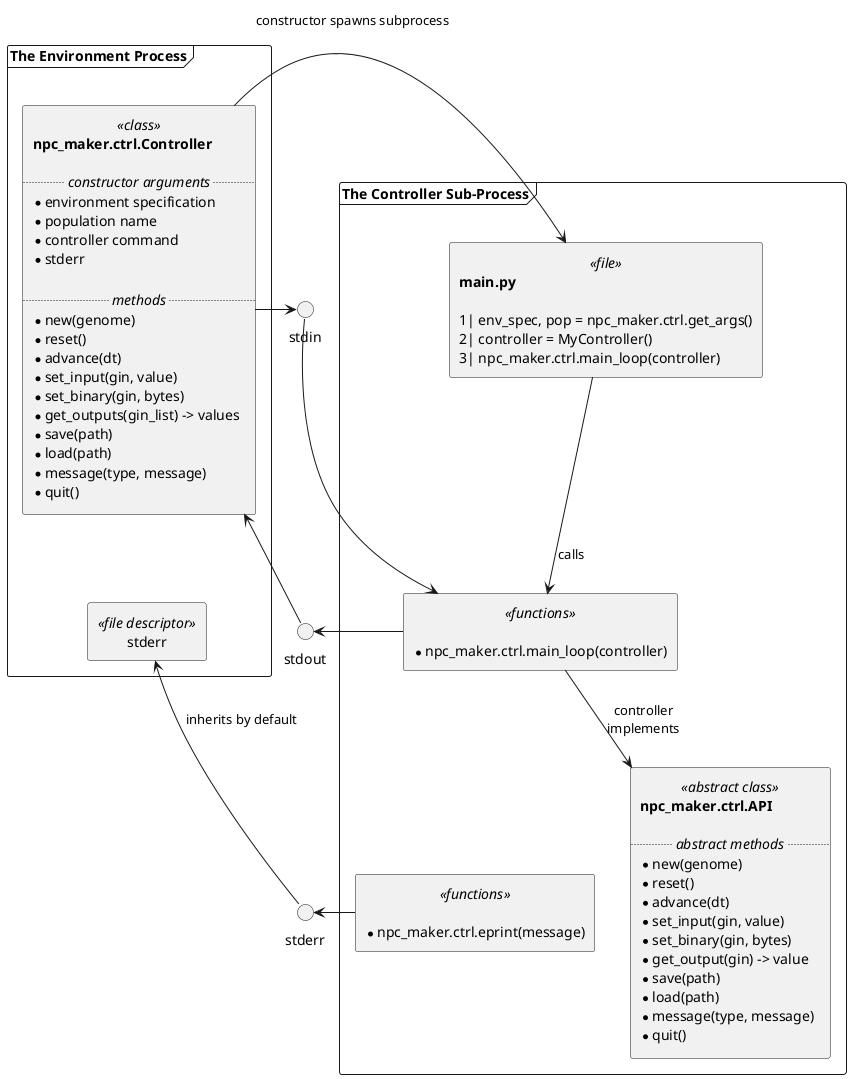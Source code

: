 @startuml
skinparam componentStyle rectangle

frame "The Environment Process" as env_proc {

  component instance <<class>> [
    **npc_maker.ctrl.Controller**

    .. // constructor arguments // ..
    * environment specification
    * population name
    * controller command
    * stderr
    
    .. // methods // ..
    * new(genome)
    * reset()
    * advance(dt)
    * set_input(gin, value)
    * set_binary(gin, bytes)
    * get_outputs(gin_list) -> values
    * save(path)
    * load(path)
    * message(type, message)
    * quit()
  ]

  component env_stderr <<file descriptor>> [stderr
  ]

  instance -[hidden]- env_stderr
}

() stdin
() stdout
() stderr
stdin -[hidden]- stdout
stdout -[hidden]- stderr

frame "The Controller Sub-Process" as ctrl_proc {

  component main <<file>> [
    **main.py**
    
    1| env_spec, pop = npc_maker.ctrl.get_args()
    2| controller = MyController()
    3| npc_maker.ctrl.main_loop(controller)
  ]

  component main_loop <<functions>> [
    
    * npc_maker.ctrl.main_loop(controller)
  ]

  component API <<abstract class>> [
    **npc_maker.ctrl.API**
    
    .. // abstract methods // ..
    * new(genome)
    * reset()
    * advance(dt)
    * set_input(gin, value)
    * set_binary(gin, bytes)
    * get_output(gin) -> value
    * save(path)
    * load(path)
    * message(type, message)
    * quit()
  ]

  component eprint <<functions>> [
    
    * npc_maker.ctrl.eprint(message)
  ]

  main --> main_loop : calls
  main_loop --> API : controller\nimplements
  main_loop -[hidden]- API
  main_loop -[hidden]- eprint
}

instance  -> main : constructor spawns subprocess
instance  -> stdin
stdin     -> main_loop
main_loop -> stdout
stdout    -> instance
eprint    -> stderr
stderr    -> env_stderr : inherits by default

@enduml